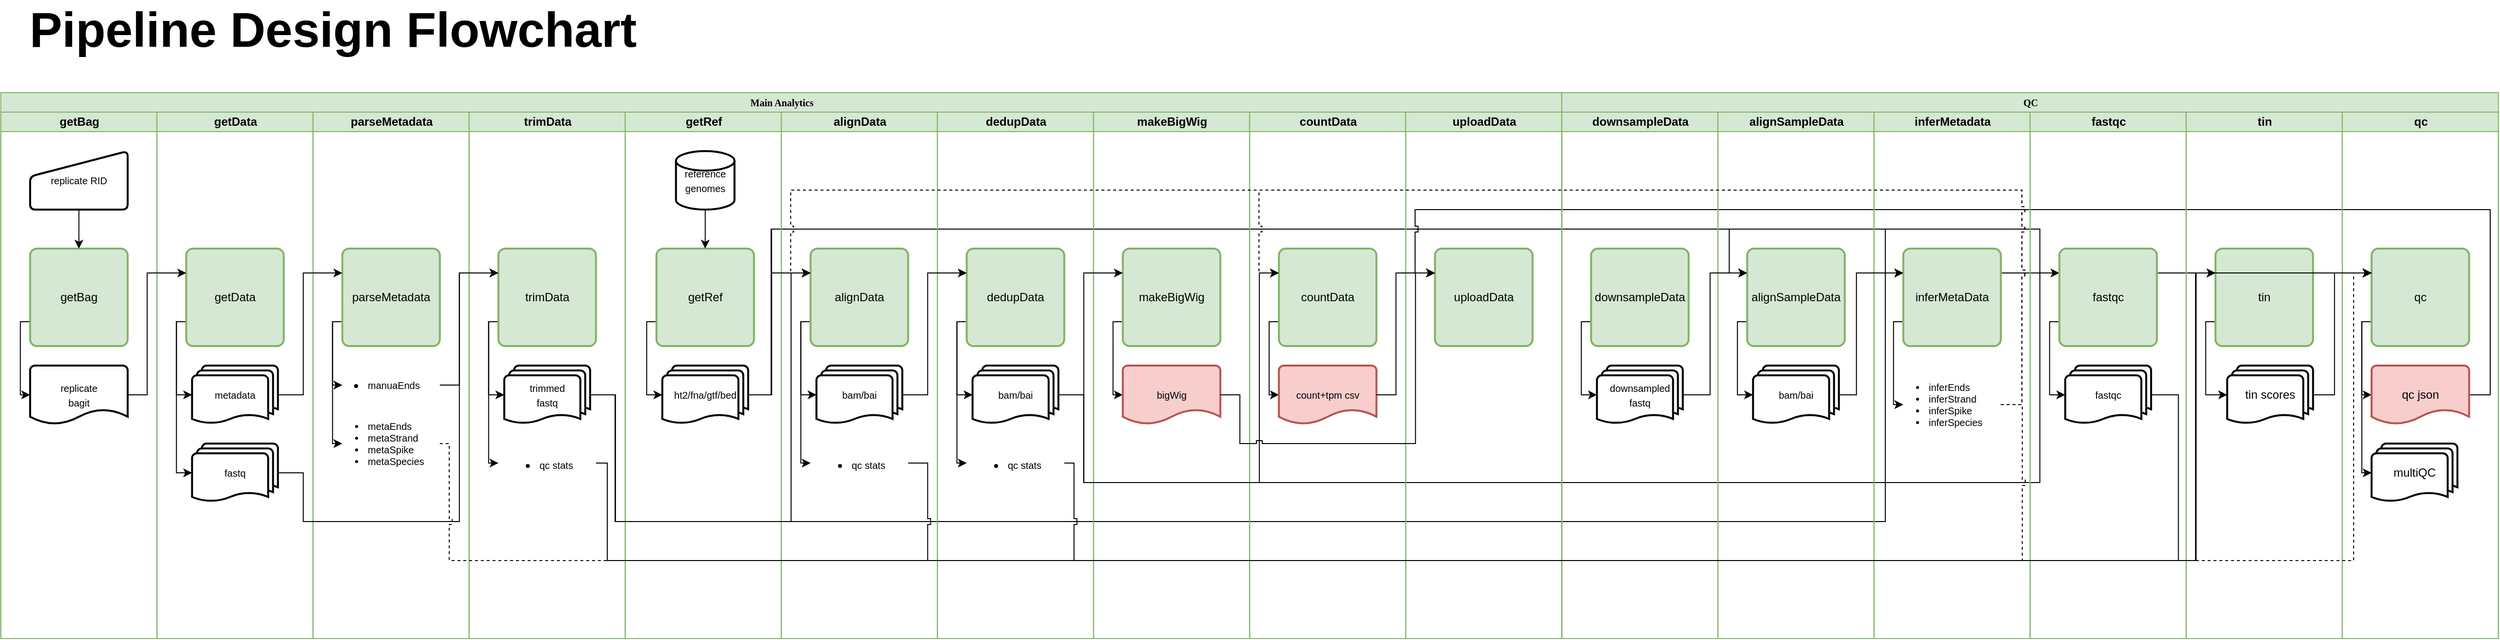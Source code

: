 <mxfile version="12.6.5" type="device"><diagram name="Page-1" id="74e2e168-ea6b-b213-b513-2b3c1d86103e"><mxGraphModel dx="4063" dy="2377" grid="1" gridSize="10" guides="1" tooltips="1" connect="1" arrows="1" fold="1" page="1" pageScale="1" pageWidth="3000" pageHeight="800" background="#ffffff" math="0" shadow="0"><root><mxCell id="0"/><mxCell id="1" parent="0"/><mxCell id="M_VGd9UpI17HdTu4DISc-21" style="edgeStyle=orthogonalEdgeStyle;rounded=0;orthogonalLoop=1;jettySize=auto;html=1;exitX=1;exitY=0.5;exitDx=0;exitDy=0;exitPerimeter=0;entryX=0;entryY=0.25;entryDx=0;entryDy=0;" edge="1" parent="1" source="BYZxQ3__2_zQou7j_w5i-167" target="M_VGd9UpI17HdTu4DISc-4"><mxGeometry relative="1" as="geometry"><Array as="points"><mxPoint x="1009.43" y="470"/><mxPoint x="1009.43" y="300"/><mxPoint x="1991.43" y="300"/><mxPoint x="1991.43" y="345"/></Array></mxGeometry></mxCell><mxCell id="M_VGd9UpI17HdTu4DISc-57" style="edgeStyle=orthogonalEdgeStyle;rounded=0;jumpStyle=sharp;orthogonalLoop=1;jettySize=auto;html=1;exitX=1;exitY=0.5;exitDx=0;exitDy=0;exitPerimeter=0;entryX=0;entryY=0.25;entryDx=0;entryDy=0;" edge="1" parent="1" source="BYZxQ3__2_zQou7j_w5i-152" target="gd18QzS1C2UEH2bsr6le-4"><mxGeometry relative="1" as="geometry"><Array as="points"><mxPoint x="2771.43" y="470"/><mxPoint x="2771.43" y="280"/><mxPoint x="1669.43" y="280"/><mxPoint x="1669.43" y="345"/></Array></mxGeometry></mxCell><mxCell id="M_VGd9UpI17HdTu4DISc-29" style="edgeStyle=orthogonalEdgeStyle;rounded=0;orthogonalLoop=1;jettySize=auto;html=1;exitX=1;exitY=0.5;exitDx=0;exitDy=0;exitPerimeter=0;entryX=0;entryY=0.25;entryDx=0;entryDy=0;" edge="1" parent="1" source="kDOZshGNQCfHbltvPMEl-44" target="BYZxQ3__2_zQou7j_w5i-8"><mxGeometry relative="1" as="geometry"><Array as="points"><mxPoint x="849.43" y="470"/><mxPoint x="849.43" y="600"/><mxPoint x="2151.43" y="600"/><mxPoint x="2151.43" y="345"/></Array></mxGeometry></mxCell><mxCell id="M_VGd9UpI17HdTu4DISc-44" style="edgeStyle=orthogonalEdgeStyle;rounded=0;jumpStyle=none;orthogonalLoop=1;jettySize=auto;html=1;exitX=1;exitY=0.5;exitDx=0;exitDy=0;exitPerimeter=0;entryX=0;entryY=0.25;entryDx=0;entryDy=0;" edge="1" parent="1" source="IT7UTqjxX_eejz7971EK-11" target="Q_j3PGKVVINgaJgotqPn-50"><mxGeometry relative="1" as="geometry"><Array as="points"><mxPoint x="1329.86" y="470"/><mxPoint x="1329.86" y="560"/><mxPoint x="2309.86" y="560"/><mxPoint x="2309.86" y="345"/></Array></mxGeometry></mxCell><mxCell id="M_VGd9UpI17HdTu4DISc-41" style="edgeStyle=orthogonalEdgeStyle;rounded=0;orthogonalLoop=1;jettySize=auto;html=1;exitX=1;exitY=0.5;exitDx=0;exitDy=0;exitPerimeter=0;entryX=0;entryY=0.25;entryDx=0;entryDy=0;" edge="1" parent="1" source="BYZxQ3__2_zQou7j_w5i-167" target="Q_j3PGKVVINgaJgotqPn-50"><mxGeometry relative="1" as="geometry"><Array as="points"><mxPoint x="1009.86" y="470"/><mxPoint x="1009.86" y="300"/><mxPoint x="2309.86" y="300"/><mxPoint x="2309.86" y="345"/></Array></mxGeometry></mxCell><mxCell id="M_VGd9UpI17HdTu4DISc-40" style="edgeStyle=orthogonalEdgeStyle;rounded=0;orthogonalLoop=1;jettySize=auto;html=1;exitX=1;exitY=0.5;exitDx=0;exitDy=0;exitPerimeter=0;entryX=0;entryY=0.25;entryDx=0;entryDy=0;" edge="1" parent="1" source="BYZxQ3__2_zQou7j_w5i-167" target="IT7UTqjxX_eejz7971EK-3"><mxGeometry relative="1" as="geometry"><Array as="points"><mxPoint x="1009.43" y="470"/><mxPoint x="1009.43" y="300"/><mxPoint x="2151.43" y="300"/><mxPoint x="2151.43" y="345"/></Array></mxGeometry></mxCell><mxCell id="77e6c97f196da883-1" value="&lt;font style=&quot;font-size: 10px&quot;&gt;Main Analytics&lt;/font&gt;&lt;span style=&quot;font-weight: 400 ; color: rgba(0 , 0 , 0 , 0) ; font-family: monospace ; font-size: 0px&quot;&gt;%3CmxGraphModel%3E%3Croot%3E%3CmxCell%20id%3D%220%22%2F%3E%3CmxCell%20id%3D%221%22%20parent%3D%220%22%2F%3E%3CmxCell%20id%3D%222%22%20value%3D%22dedup%20bam%22%20style%3D%22strokeWidth%3D2%3Bhtml%3D1%3Bshape%3Dmxgraph.flowchart.document2%3BwhiteSpace%3Dwrap%3Bsize%3D0.25%3BfillColor%3D%23f8cecc%3BstrokeColor%3D%23b85450%3B%22%20vertex%3D%221%22%20parent%3D%221%22%3E%3CmxGeometry%20x%3D%221220%22%20y%3D%221020%22%20width%3D%22100%22%20height%3D%2260%22%20as%3D%22geometry%22%2F%3E%3C%2FmxCell%3E%3C%2Froot%3E%3C%2FmxGraphModel%3E&lt;/span&gt;" style="swimlane;html=1;childLayout=stackLayout;startSize=20;rounded=0;shadow=0;labelBackgroundColor=none;strokeWidth=1;fontFamily=Verdana;fontSize=8;align=center;fillColor=#d5e8d4;strokeColor=#82b366;" parent="1" vertex="1"><mxGeometry x="219.86" y="160" width="1600" height="560" as="geometry"/></mxCell><mxCell id="77e6c97f196da883-2" value="getBag" style="swimlane;html=1;startSize=20;fillColor=#d5e8d4;strokeColor=#82b366;" parent="77e6c97f196da883-1" vertex="1"><mxGeometry y="20" width="160" height="540" as="geometry"/></mxCell><mxCell id="BYZxQ3__2_zQou7j_w5i-209" style="edgeStyle=orthogonalEdgeStyle;rounded=0;jumpStyle=arc;orthogonalLoop=1;jettySize=auto;html=1;exitX=0;exitY=0.75;exitDx=0;exitDy=0;entryX=0;entryY=0.5;entryDx=0;entryDy=0;entryPerimeter=0;strokeColor=#000000;" parent="77e6c97f196da883-2" source="kDOZshGNQCfHbltvPMEl-5" target="Q_j3PGKVVINgaJgotqPn-113" edge="1"><mxGeometry relative="1" as="geometry"><Array as="points"><mxPoint x="20" y="215"/><mxPoint x="20" y="290"/></Array></mxGeometry></mxCell><mxCell id="kDOZshGNQCfHbltvPMEl-5" value="getBag" style="rounded=1;whiteSpace=wrap;html=1;absoluteArcSize=1;arcSize=14;strokeWidth=2;fillColor=#d5e8d4;strokeColor=#82b366;" parent="77e6c97f196da883-2" vertex="1"><mxGeometry x="30" y="140" width="100" height="100" as="geometry"/></mxCell><mxCell id="kDOZshGNQCfHbltvPMEl-13" style="edgeStyle=orthogonalEdgeStyle;rounded=0;orthogonalLoop=1;jettySize=auto;html=1;exitX=0.5;exitY=1;exitDx=0;exitDy=0;entryX=0.5;entryY=0;entryDx=0;entryDy=0;jumpStyle=arc;" parent="77e6c97f196da883-2" source="kDOZshGNQCfHbltvPMEl-11" target="kDOZshGNQCfHbltvPMEl-5" edge="1"><mxGeometry relative="1" as="geometry"/></mxCell><mxCell id="kDOZshGNQCfHbltvPMEl-11" value="&lt;font style=&quot;font-size: 10px&quot;&gt;replicate RID&lt;/font&gt;" style="html=1;strokeWidth=2;shape=manualInput;whiteSpace=wrap;rounded=1;size=26;arcSize=11;" parent="77e6c97f196da883-2" vertex="1"><mxGeometry x="30" y="40" width="100" height="60" as="geometry"/></mxCell><mxCell id="Q_j3PGKVVINgaJgotqPn-113" value="&lt;font style=&quot;font-size: 10px&quot;&gt;replicate&lt;br&gt;bagit&lt;/font&gt;" style="strokeWidth=2;html=1;shape=mxgraph.flowchart.document2;whiteSpace=wrap;size=0.25;" parent="77e6c97f196da883-2" vertex="1"><mxGeometry x="30" y="260" width="100" height="60" as="geometry"/></mxCell><mxCell id="77e6c97f196da883-3" value="getData" style="swimlane;html=1;startSize=20;fillColor=#d5e8d4;strokeColor=#82b366;" parent="77e6c97f196da883-1" vertex="1"><mxGeometry x="160" y="20" width="160" height="540" as="geometry"><mxRectangle x="160" y="20" width="30" height="730" as="alternateBounds"/></mxGeometry></mxCell><mxCell id="BYZxQ3__2_zQou7j_w5i-156" style="edgeStyle=orthogonalEdgeStyle;rounded=0;orthogonalLoop=1;jettySize=auto;html=1;exitX=0;exitY=0.75;exitDx=0;exitDy=0;entryX=0;entryY=0.5;entryDx=0;entryDy=0;entryPerimeter=0;jumpStyle=arc;" parent="77e6c97f196da883-3" source="kDOZshGNQCfHbltvPMEl-6" target="kDOZshGNQCfHbltvPMEl-31" edge="1"><mxGeometry relative="1" as="geometry"><Array as="points"><mxPoint x="20" y="215"/><mxPoint x="20" y="290"/></Array></mxGeometry></mxCell><mxCell id="BYZxQ3__2_zQou7j_w5i-157" style="edgeStyle=orthogonalEdgeStyle;rounded=0;orthogonalLoop=1;jettySize=auto;html=1;exitX=0;exitY=0.75;exitDx=0;exitDy=0;entryX=0;entryY=0.5;entryDx=0;entryDy=0;entryPerimeter=0;jumpStyle=arc;" parent="77e6c97f196da883-3" source="kDOZshGNQCfHbltvPMEl-6" target="kDOZshGNQCfHbltvPMEl-32" edge="1"><mxGeometry relative="1" as="geometry"><Array as="points"><mxPoint x="20" y="215"/><mxPoint x="20" y="370"/></Array></mxGeometry></mxCell><mxCell id="kDOZshGNQCfHbltvPMEl-6" value="getData" style="rounded=1;whiteSpace=wrap;html=1;absoluteArcSize=1;arcSize=14;strokeWidth=2;fillColor=#d5e8d4;strokeColor=#82b366;" parent="77e6c97f196da883-3" vertex="1"><mxGeometry x="30" y="140" width="100" height="100" as="geometry"/></mxCell><mxCell id="kDOZshGNQCfHbltvPMEl-32" value="&lt;font style=&quot;font-size: 10px&quot;&gt;fastq&lt;/font&gt;" style="strokeWidth=2;html=1;shape=mxgraph.flowchart.multi-document;whiteSpace=wrap;" parent="77e6c97f196da883-3" vertex="1"><mxGeometry x="36" y="340" width="88" height="60" as="geometry"/></mxCell><mxCell id="kDOZshGNQCfHbltvPMEl-31" value="&lt;font style=&quot;font-size: 10px&quot;&gt;metadata&lt;/font&gt;" style="strokeWidth=2;html=1;shape=mxgraph.flowchart.multi-document;whiteSpace=wrap;" parent="77e6c97f196da883-3" vertex="1"><mxGeometry x="36" y="260" width="88" height="60" as="geometry"/></mxCell><mxCell id="77e6c97f196da883-4" value="parseMetadata" style="swimlane;html=1;startSize=20;fillColor=#d5e8d4;strokeColor=#82b366;" parent="77e6c97f196da883-1" vertex="1"><mxGeometry x="320" y="20" width="160" height="540" as="geometry"/></mxCell><mxCell id="BYZxQ3__2_zQou7j_w5i-159" style="edgeStyle=orthogonalEdgeStyle;rounded=0;orthogonalLoop=1;jettySize=auto;html=1;exitX=0;exitY=0.75;exitDx=0;exitDy=0;entryX=0;entryY=0.5;entryDx=0;entryDy=0;jumpStyle=arc;" parent="77e6c97f196da883-4" source="kDOZshGNQCfHbltvPMEl-7" target="Q_j3PGKVVINgaJgotqPn-27" edge="1"><mxGeometry relative="1" as="geometry"><Array as="points"><mxPoint x="20" y="215"/><mxPoint x="20" y="340"/></Array></mxGeometry></mxCell><mxCell id="M_VGd9UpI17HdTu4DISc-36" style="edgeStyle=orthogonalEdgeStyle;rounded=0;orthogonalLoop=1;jettySize=auto;html=1;exitX=0;exitY=0.75;exitDx=0;exitDy=0;entryX=0;entryY=0.5;entryDx=0;entryDy=0;" edge="1" parent="77e6c97f196da883-4" source="kDOZshGNQCfHbltvPMEl-7" target="M_VGd9UpI17HdTu4DISc-34"><mxGeometry relative="1" as="geometry"><Array as="points"><mxPoint x="20" y="215"/><mxPoint x="20" y="280"/></Array></mxGeometry></mxCell><mxCell id="kDOZshGNQCfHbltvPMEl-7" value="parseMetadata" style="rounded=1;whiteSpace=wrap;html=1;absoluteArcSize=1;arcSize=14;strokeWidth=2;fillColor=#d5e8d4;strokeColor=#82b366;" parent="77e6c97f196da883-4" vertex="1"><mxGeometry x="30" y="140" width="100" height="100" as="geometry"/></mxCell><mxCell id="Q_j3PGKVVINgaJgotqPn-27" value="&lt;ul style=&quot;font-size: 10px&quot;&gt;&lt;li&gt;metaEnds&lt;/li&gt;&lt;li&gt;metaStrand&lt;/li&gt;&lt;li&gt;metaSpike&lt;/li&gt;&lt;li&gt;metaSpecies&lt;br&gt;&lt;/li&gt;&lt;/ul&gt;" style="text;strokeColor=none;fillColor=none;html=1;whiteSpace=wrap;verticalAlign=middle;overflow=hidden;labelPosition=center;verticalLabelPosition=middle;align=left;spacing=-14;fontSize=12;" parent="77e6c97f196da883-4" vertex="1"><mxGeometry x="30" y="300" width="100" height="80" as="geometry"/></mxCell><mxCell id="M_VGd9UpI17HdTu4DISc-34" value="&lt;ul&gt;&lt;li&gt;&lt;font style=&quot;font-size: 10px&quot;&gt;manuaEnds&lt;/font&gt;&lt;/li&gt;&lt;/ul&gt;" style="text;strokeColor=none;fillColor=none;html=1;whiteSpace=wrap;verticalAlign=middle;overflow=hidden;spacing=-14;" vertex="1" parent="77e6c97f196da883-4"><mxGeometry x="30" y="260" width="100" height="40" as="geometry"/></mxCell><mxCell id="77e6c97f196da883-5" value="trimData" style="swimlane;html=1;startSize=20;fillColor=#d5e8d4;strokeColor=#82b366;" parent="77e6c97f196da883-1" vertex="1"><mxGeometry x="480" y="20" width="160" height="540" as="geometry"/></mxCell><mxCell id="BYZxQ3__2_zQou7j_w5i-162" style="edgeStyle=orthogonalEdgeStyle;rounded=0;orthogonalLoop=1;jettySize=auto;html=1;exitX=0;exitY=0.75;exitDx=0;exitDy=0;entryX=0;entryY=0.5;entryDx=0;entryDy=0;entryPerimeter=0;jumpStyle=arc;" parent="77e6c97f196da883-5" source="kDOZshGNQCfHbltvPMEl-8" target="kDOZshGNQCfHbltvPMEl-44" edge="1"><mxGeometry relative="1" as="geometry"><Array as="points"><mxPoint x="20" y="215"/><mxPoint x="20" y="290"/></Array></mxGeometry></mxCell><mxCell id="QbyUc5sVn9gbkhLPWyEi-74" style="edgeStyle=orthogonalEdgeStyle;rounded=0;orthogonalLoop=1;jettySize=auto;html=1;exitX=0;exitY=0.75;exitDx=0;exitDy=0;entryX=0;entryY=0.5;entryDx=0;entryDy=0;fontSize=12;" parent="77e6c97f196da883-5" source="kDOZshGNQCfHbltvPMEl-8" target="QbyUc5sVn9gbkhLPWyEi-73" edge="1"><mxGeometry relative="1" as="geometry"><Array as="points"><mxPoint x="20" y="215"/><mxPoint x="20" y="360"/></Array></mxGeometry></mxCell><mxCell id="kDOZshGNQCfHbltvPMEl-8" value="trimData" style="rounded=1;whiteSpace=wrap;html=1;absoluteArcSize=1;arcSize=14;strokeWidth=2;fillColor=#d5e8d4;strokeColor=#82b366;" parent="77e6c97f196da883-5" vertex="1"><mxGeometry x="30" y="140" width="100" height="100" as="geometry"/></mxCell><mxCell id="kDOZshGNQCfHbltvPMEl-44" value="&lt;font style=&quot;font-size: 10px&quot;&gt;trimmed&lt;br&gt;fastq&lt;/font&gt;" style="strokeWidth=2;html=1;shape=mxgraph.flowchart.multi-document;whiteSpace=wrap;" parent="77e6c97f196da883-5" vertex="1"><mxGeometry x="36" y="260" width="88" height="60" as="geometry"/></mxCell><mxCell id="QbyUc5sVn9gbkhLPWyEi-73" value="&lt;ul&gt;&lt;li&gt;&lt;font style=&quot;font-size: 10px&quot;&gt;qc stats&lt;/font&gt;&lt;/li&gt;&lt;/ul&gt;" style="text;strokeColor=none;fillColor=none;html=1;whiteSpace=wrap;verticalAlign=middle;overflow=hidden;" parent="77e6c97f196da883-5" vertex="1"><mxGeometry x="30" y="340" width="100" height="40" as="geometry"/></mxCell><mxCell id="77e6c97f196da883-6" value="getRef" style="swimlane;html=1;startSize=20;fillColor=#d5e8d4;strokeColor=#82b366;" parent="77e6c97f196da883-1" vertex="1"><mxGeometry x="640" y="20" width="160" height="540" as="geometry"/></mxCell><mxCell id="BYZxQ3__2_zQou7j_w5i-169" style="edgeStyle=orthogonalEdgeStyle;rounded=0;orthogonalLoop=1;jettySize=auto;html=1;exitX=0;exitY=0.75;exitDx=0;exitDy=0;entryX=0;entryY=0.5;entryDx=0;entryDy=0;entryPerimeter=0;jumpStyle=arc;" parent="77e6c97f196da883-6" source="BYZxQ3__2_zQou7j_w5i-11" target="BYZxQ3__2_zQou7j_w5i-167" edge="1"><mxGeometry relative="1" as="geometry"><Array as="points"><mxPoint x="22" y="215"/><mxPoint x="22" y="290"/></Array></mxGeometry></mxCell><mxCell id="BYZxQ3__2_zQou7j_w5i-11" value="getRef" style="rounded=1;whiteSpace=wrap;html=1;absoluteArcSize=1;arcSize=14;strokeWidth=2;fillColor=#d5e8d4;strokeColor=#82b366;" parent="77e6c97f196da883-6" vertex="1"><mxGeometry x="32" y="140" width="100" height="100" as="geometry"/></mxCell><mxCell id="BYZxQ3__2_zQou7j_w5i-163" style="edgeStyle=orthogonalEdgeStyle;rounded=0;orthogonalLoop=1;jettySize=auto;html=1;exitX=0.5;exitY=1;exitDx=0;exitDy=0;exitPerimeter=0;entryX=0.5;entryY=0;entryDx=0;entryDy=0;jumpStyle=arc;" parent="77e6c97f196da883-6" source="kDOZshGNQCfHbltvPMEl-40" target="BYZxQ3__2_zQou7j_w5i-11" edge="1"><mxGeometry relative="1" as="geometry"/></mxCell><mxCell id="kDOZshGNQCfHbltvPMEl-40" value="&lt;font style=&quot;font-size: 10px&quot;&gt;reference genomes&lt;/font&gt;" style="strokeWidth=2;html=1;shape=mxgraph.flowchart.database;whiteSpace=wrap;" parent="77e6c97f196da883-6" vertex="1"><mxGeometry x="52" y="40" width="60" height="60" as="geometry"/></mxCell><mxCell id="BYZxQ3__2_zQou7j_w5i-167" value="&lt;font style=&quot;font-size: 10px&quot;&gt;ht2/fna/gtf/bed&lt;/font&gt;" style="strokeWidth=2;html=1;shape=mxgraph.flowchart.multi-document;whiteSpace=wrap;" parent="77e6c97f196da883-6" vertex="1"><mxGeometry x="38" y="260" width="88" height="60" as="geometry"/></mxCell><mxCell id="77e6c97f196da883-7" value="alignData" style="swimlane;html=1;startSize=20;fillColor=#d5e8d4;strokeColor=#82b366;" parent="77e6c97f196da883-1" vertex="1"><mxGeometry x="800" y="20" width="160" height="540" as="geometry"/></mxCell><mxCell id="BYZxQ3__2_zQou7j_w5i-172" style="edgeStyle=orthogonalEdgeStyle;rounded=0;orthogonalLoop=1;jettySize=auto;html=1;exitX=0;exitY=0.75;exitDx=0;exitDy=0;entryX=0;entryY=0.5;entryDx=0;entryDy=0;entryPerimeter=0;jumpStyle=arc;" parent="77e6c97f196da883-7" source="kDOZshGNQCfHbltvPMEl-9" target="IT7UTqjxX_eejz7971EK-6" edge="1"><mxGeometry relative="1" as="geometry"><Array as="points"><mxPoint x="20" y="215"/><mxPoint x="20" y="290"/></Array><mxPoint x="30" y="290" as="targetPoint"/></mxGeometry></mxCell><mxCell id="BYZxQ3__2_zQou7j_w5i-187" style="edgeStyle=orthogonalEdgeStyle;rounded=0;jumpStyle=arc;orthogonalLoop=1;jettySize=auto;html=1;exitX=0;exitY=0.75;exitDx=0;exitDy=0;entryX=0;entryY=0.5;entryDx=0;entryDy=0;" parent="77e6c97f196da883-7" source="kDOZshGNQCfHbltvPMEl-9" target="Q_j3PGKVVINgaJgotqPn-97" edge="1"><mxGeometry relative="1" as="geometry"><Array as="points"><mxPoint x="20" y="215"/><mxPoint x="20" y="360"/></Array></mxGeometry></mxCell><mxCell id="kDOZshGNQCfHbltvPMEl-9" value="alignData" style="rounded=1;whiteSpace=wrap;html=1;absoluteArcSize=1;arcSize=14;strokeWidth=2;fillColor=#d5e8d4;strokeColor=#82b366;" parent="77e6c97f196da883-7" vertex="1"><mxGeometry x="30" y="140" width="100" height="100" as="geometry"/></mxCell><mxCell id="Q_j3PGKVVINgaJgotqPn-97" value="&lt;ul&gt;&lt;li&gt;&lt;font style=&quot;font-size: 10px&quot;&gt;qc stats&lt;/font&gt;&lt;/li&gt;&lt;/ul&gt;" style="text;strokeColor=none;fillColor=none;html=1;whiteSpace=wrap;verticalAlign=middle;overflow=hidden;" parent="77e6c97f196da883-7" vertex="1"><mxGeometry x="30" y="340" width="100" height="40" as="geometry"/></mxCell><mxCell id="IT7UTqjxX_eejz7971EK-6" value="&lt;font style=&quot;font-size: 10px&quot;&gt;bam/bai&lt;/font&gt;" style="strokeWidth=2;html=1;shape=mxgraph.flowchart.multi-document;whiteSpace=wrap;" vertex="1" parent="77e6c97f196da883-7"><mxGeometry x="36" y="260" width="88" height="60" as="geometry"/></mxCell><mxCell id="Biitx8PQrmJ8jziOud46-1" value="dedupData" style="swimlane;html=1;startSize=20;fillColor=#d5e8d4;strokeColor=#82b366;" parent="77e6c97f196da883-1" vertex="1"><mxGeometry x="960" y="20" width="160" height="540" as="geometry"><mxRectangle x="960" y="20" width="30" height="750" as="alternateBounds"/></mxGeometry></mxCell><mxCell id="BYZxQ3__2_zQou7j_w5i-175" style="edgeStyle=orthogonalEdgeStyle;rounded=0;jumpStyle=arc;orthogonalLoop=1;jettySize=auto;html=1;exitX=0;exitY=0.75;exitDx=0;exitDy=0;entryX=0;entryY=0.5;entryDx=0;entryDy=0;entryPerimeter=0;" parent="Biitx8PQrmJ8jziOud46-1" source="Biitx8PQrmJ8jziOud46-3" target="IT7UTqjxX_eejz7971EK-11" edge="1"><mxGeometry relative="1" as="geometry"><Array as="points"><mxPoint x="20" y="215"/><mxPoint x="20" y="290"/></Array><mxPoint x="30" y="290" as="targetPoint"/></mxGeometry></mxCell><mxCell id="BYZxQ3__2_zQou7j_w5i-188" style="edgeStyle=orthogonalEdgeStyle;rounded=0;jumpStyle=arc;orthogonalLoop=1;jettySize=auto;html=1;exitX=0;exitY=0.75;exitDx=0;exitDy=0;entryX=0;entryY=0.5;entryDx=0;entryDy=0;" parent="Biitx8PQrmJ8jziOud46-1" source="Biitx8PQrmJ8jziOud46-3" target="Q_j3PGKVVINgaJgotqPn-102" edge="1"><mxGeometry relative="1" as="geometry"><Array as="points"><mxPoint x="20" y="215"/><mxPoint x="20" y="360"/></Array></mxGeometry></mxCell><mxCell id="Biitx8PQrmJ8jziOud46-3" value="dedupData" style="rounded=1;whiteSpace=wrap;html=1;absoluteArcSize=1;arcSize=14;strokeWidth=2;fillColor=#d5e8d4;strokeColor=#82b366;" parent="Biitx8PQrmJ8jziOud46-1" vertex="1"><mxGeometry x="30" y="140" width="100" height="100" as="geometry"/></mxCell><mxCell id="Q_j3PGKVVINgaJgotqPn-102" value="&lt;ul&gt;&lt;li&gt;&lt;font style=&quot;font-size: 10px&quot;&gt;qc stats&lt;/font&gt;&lt;/li&gt;&lt;/ul&gt;" style="text;strokeColor=none;fillColor=none;html=1;whiteSpace=wrap;verticalAlign=middle;overflow=hidden;" parent="Biitx8PQrmJ8jziOud46-1" vertex="1"><mxGeometry x="30" y="340" width="100" height="40" as="geometry"/></mxCell><mxCell id="IT7UTqjxX_eejz7971EK-11" value="&lt;font style=&quot;font-size: 10px&quot;&gt;bam/bai&lt;/font&gt;" style="strokeWidth=2;html=1;shape=mxgraph.flowchart.multi-document;whiteSpace=wrap;" vertex="1" parent="Biitx8PQrmJ8jziOud46-1"><mxGeometry x="36" y="260" width="88" height="60" as="geometry"/></mxCell><mxCell id="Q_j3PGKVVINgaJgotqPn-12" value="makeBigWig" style="swimlane;html=1;startSize=20;fillColor=#d5e8d4;strokeColor=#82b366;" parent="77e6c97f196da883-1" vertex="1"><mxGeometry x="1120" y="20" width="160" height="540" as="geometry"><mxRectangle x="810" y="1380" width="100" height="20" as="alternateBounds"/></mxGeometry></mxCell><mxCell id="aNPaUnPepyXTbUM4U9pm-4" style="edgeStyle=orthogonalEdgeStyle;rounded=0;orthogonalLoop=1;jettySize=auto;html=1;exitX=0;exitY=0.75;exitDx=0;exitDy=0;entryX=0;entryY=0.5;entryDx=0;entryDy=0;entryPerimeter=0;" parent="Q_j3PGKVVINgaJgotqPn-12" source="Q_j3PGKVVINgaJgotqPn-6" target="Q_j3PGKVVINgaJgotqPn-8" edge="1"><mxGeometry relative="1" as="geometry"><Array as="points"><mxPoint x="20" y="215"/><mxPoint x="20" y="290"/></Array></mxGeometry></mxCell><mxCell id="Q_j3PGKVVINgaJgotqPn-6" value="makeBigWig" style="rounded=1;whiteSpace=wrap;html=1;absoluteArcSize=1;arcSize=14;strokeWidth=2;fillColor=#d5e8d4;strokeColor=#82b366;" parent="Q_j3PGKVVINgaJgotqPn-12" vertex="1"><mxGeometry x="30" y="140" width="100" height="100" as="geometry"/></mxCell><mxCell id="Q_j3PGKVVINgaJgotqPn-8" value="&lt;font style=&quot;font-size: 10px&quot;&gt;bigWig&lt;/font&gt;" style="strokeWidth=2;html=1;shape=mxgraph.flowchart.document2;whiteSpace=wrap;size=0.25;fillColor=#f8cecc;strokeColor=#b85450;" parent="Q_j3PGKVVINgaJgotqPn-12" vertex="1"><mxGeometry x="30" y="260" width="100" height="60" as="geometry"/></mxCell><mxCell id="Q_j3PGKVVINgaJgotqPn-31" value="countData" style="swimlane;html=1;startSize=20;fillColor=#d5e8d4;strokeColor=#82b366;" parent="77e6c97f196da883-1" vertex="1"><mxGeometry x="1280" y="20" width="160" height="540" as="geometry"/></mxCell><mxCell id="M_VGd9UpI17HdTu4DISc-25" style="edgeStyle=orthogonalEdgeStyle;rounded=0;orthogonalLoop=1;jettySize=auto;html=1;exitX=0;exitY=0.75;exitDx=0;exitDy=0;entryX=0;entryY=0.5;entryDx=0;entryDy=0;entryPerimeter=0;" edge="1" parent="Q_j3PGKVVINgaJgotqPn-31" source="Q_j3PGKVVINgaJgotqPn-14" target="Q_j3PGKVVINgaJgotqPn-15"><mxGeometry relative="1" as="geometry"><Array as="points"><mxPoint x="20" y="215"/><mxPoint x="20" y="290"/></Array></mxGeometry></mxCell><mxCell id="Q_j3PGKVVINgaJgotqPn-14" value="countData" style="rounded=1;whiteSpace=wrap;html=1;absoluteArcSize=1;arcSize=14;strokeWidth=2;fillColor=#d5e8d4;strokeColor=#82b366;" parent="Q_j3PGKVVINgaJgotqPn-31" vertex="1"><mxGeometry x="30" y="140" width="100" height="100" as="geometry"/></mxCell><mxCell id="Q_j3PGKVVINgaJgotqPn-15" value="&lt;font style=&quot;font-size: 10px&quot;&gt;count+tpm csv&lt;/font&gt;" style="strokeWidth=2;html=1;shape=mxgraph.flowchart.document2;whiteSpace=wrap;size=0.25;fillColor=#f8cecc;strokeColor=#b85450;" parent="Q_j3PGKVVINgaJgotqPn-31" vertex="1"><mxGeometry x="30" y="260" width="100" height="60" as="geometry"/></mxCell><mxCell id="gd18QzS1C2UEH2bsr6le-1" value="uploadData" style="swimlane;html=1;startSize=20;fillColor=#d5e8d4;strokeColor=#82b366;" parent="77e6c97f196da883-1" vertex="1"><mxGeometry x="1440" y="20" width="160" height="540" as="geometry"/></mxCell><mxCell id="gd18QzS1C2UEH2bsr6le-4" value="uploadData" style="rounded=1;whiteSpace=wrap;html=1;absoluteArcSize=1;arcSize=14;strokeWidth=2;fillColor=#d5e8d4;strokeColor=#82b366;" parent="gd18QzS1C2UEH2bsr6le-1" vertex="1"><mxGeometry x="30" y="140" width="100" height="100" as="geometry"/></mxCell><mxCell id="M_VGd9UpI17HdTu4DISc-9" style="edgeStyle=orthogonalEdgeStyle;rounded=0;orthogonalLoop=1;jettySize=auto;html=1;exitX=1;exitY=0.5;exitDx=0;exitDy=0;exitPerimeter=0;entryX=0;entryY=0.25;entryDx=0;entryDy=0;" edge="1" parent="77e6c97f196da883-1" source="Q_j3PGKVVINgaJgotqPn-113" target="kDOZshGNQCfHbltvPMEl-6"><mxGeometry relative="1" as="geometry"><Array as="points"><mxPoint x="150" y="310"/><mxPoint x="150" y="185"/></Array></mxGeometry></mxCell><mxCell id="M_VGd9UpI17HdTu4DISc-12" style="edgeStyle=orthogonalEdgeStyle;rounded=0;orthogonalLoop=1;jettySize=auto;html=1;exitX=1;exitY=0.5;exitDx=0;exitDy=0;exitPerimeter=0;entryX=0;entryY=0.25;entryDx=0;entryDy=0;" edge="1" parent="77e6c97f196da883-1" source="kDOZshGNQCfHbltvPMEl-31" target="kDOZshGNQCfHbltvPMEl-7"><mxGeometry relative="1" as="geometry"><Array as="points"><mxPoint x="310" y="310"/><mxPoint x="310" y="185"/></Array></mxGeometry></mxCell><mxCell id="M_VGd9UpI17HdTu4DISc-13" style="edgeStyle=orthogonalEdgeStyle;rounded=0;orthogonalLoop=1;jettySize=auto;html=1;exitX=1;exitY=0.5;exitDx=0;exitDy=0;exitPerimeter=0;entryX=0;entryY=0.25;entryDx=0;entryDy=0;" edge="1" parent="77e6c97f196da883-1" source="kDOZshGNQCfHbltvPMEl-32" target="kDOZshGNQCfHbltvPMEl-8"><mxGeometry relative="1" as="geometry"><Array as="points"><mxPoint x="310" y="390"/><mxPoint x="310" y="440"/><mxPoint x="470" y="440"/><mxPoint x="470" y="185"/></Array></mxGeometry></mxCell><mxCell id="M_VGd9UpI17HdTu4DISc-18" style="edgeStyle=orthogonalEdgeStyle;rounded=0;orthogonalLoop=1;jettySize=auto;html=1;exitX=1;exitY=0.5;exitDx=0;exitDy=0;exitPerimeter=0;entryX=0;entryY=0.25;entryDx=0;entryDy=0;" edge="1" parent="77e6c97f196da883-1" source="kDOZshGNQCfHbltvPMEl-44" target="kDOZshGNQCfHbltvPMEl-9"><mxGeometry relative="1" as="geometry"><Array as="points"><mxPoint x="630" y="310"/><mxPoint x="630" y="440"/><mxPoint x="810" y="440"/><mxPoint x="810" y="185"/></Array></mxGeometry></mxCell><mxCell id="M_VGd9UpI17HdTu4DISc-20" style="edgeStyle=orthogonalEdgeStyle;rounded=0;orthogonalLoop=1;jettySize=auto;html=1;exitX=1;exitY=0.5;exitDx=0;exitDy=0;exitPerimeter=0;entryX=0;entryY=0.25;entryDx=0;entryDy=0;" edge="1" parent="77e6c97f196da883-1" source="BYZxQ3__2_zQou7j_w5i-167" target="kDOZshGNQCfHbltvPMEl-9"><mxGeometry relative="1" as="geometry"><Array as="points"><mxPoint x="790" y="310"/><mxPoint x="790" y="185"/></Array></mxGeometry></mxCell><mxCell id="M_VGd9UpI17HdTu4DISc-22" style="edgeStyle=orthogonalEdgeStyle;rounded=0;orthogonalLoop=1;jettySize=auto;html=1;exitX=1;exitY=0.5;exitDx=0;exitDy=0;exitPerimeter=0;entryX=0;entryY=0.25;entryDx=0;entryDy=0;" edge="1" parent="77e6c97f196da883-1" source="IT7UTqjxX_eejz7971EK-6" target="Biitx8PQrmJ8jziOud46-3"><mxGeometry relative="1" as="geometry"><Array as="points"><mxPoint x="950" y="310"/><mxPoint x="950" y="185"/></Array></mxGeometry></mxCell><mxCell id="M_VGd9UpI17HdTu4DISc-23" style="edgeStyle=orthogonalEdgeStyle;rounded=0;orthogonalLoop=1;jettySize=auto;html=1;exitX=1;exitY=0.5;exitDx=0;exitDy=0;exitPerimeter=0;entryX=0;entryY=0.25;entryDx=0;entryDy=0;" edge="1" parent="77e6c97f196da883-1" source="IT7UTqjxX_eejz7971EK-11" target="Q_j3PGKVVINgaJgotqPn-6"><mxGeometry relative="1" as="geometry"><Array as="points"><mxPoint x="1110" y="310"/><mxPoint x="1110" y="185"/></Array></mxGeometry></mxCell><mxCell id="M_VGd9UpI17HdTu4DISc-24" style="edgeStyle=orthogonalEdgeStyle;rounded=0;orthogonalLoop=1;jettySize=auto;html=1;exitX=1;exitY=0.5;exitDx=0;exitDy=0;exitPerimeter=0;entryX=0;entryY=0.25;entryDx=0;entryDy=0;" edge="1" parent="77e6c97f196da883-1" source="IT7UTqjxX_eejz7971EK-11" target="Q_j3PGKVVINgaJgotqPn-14"><mxGeometry relative="1" as="geometry"><Array as="points"><mxPoint x="1110" y="310"/><mxPoint x="1110" y="400"/><mxPoint x="1290" y="400"/><mxPoint x="1290" y="185"/></Array></mxGeometry></mxCell><mxCell id="M_VGd9UpI17HdTu4DISc-37" style="edgeStyle=orthogonalEdgeStyle;rounded=0;orthogonalLoop=1;jettySize=auto;html=1;exitX=1;exitY=0.5;exitDx=0;exitDy=0;entryX=0;entryY=0.25;entryDx=0;entryDy=0;" edge="1" parent="77e6c97f196da883-1" source="M_VGd9UpI17HdTu4DISc-34" target="kDOZshGNQCfHbltvPMEl-8"><mxGeometry relative="1" as="geometry"><Array as="points"><mxPoint x="470" y="300"/><mxPoint x="470" y="185"/></Array></mxGeometry></mxCell><mxCell id="M_VGd9UpI17HdTu4DISc-47" style="edgeStyle=orthogonalEdgeStyle;rounded=0;jumpStyle=none;orthogonalLoop=1;jettySize=auto;html=1;exitX=1;exitY=0.5;exitDx=0;exitDy=0;exitPerimeter=0;entryX=0;entryY=0.25;entryDx=0;entryDy=0;" edge="1" parent="77e6c97f196da883-1" source="Q_j3PGKVVINgaJgotqPn-15" target="gd18QzS1C2UEH2bsr6le-4"><mxGeometry relative="1" as="geometry"><Array as="points"><mxPoint x="1430" y="310"/><mxPoint x="1430" y="185"/></Array></mxGeometry></mxCell><mxCell id="M_VGd9UpI17HdTu4DISc-48" style="edgeStyle=orthogonalEdgeStyle;rounded=0;jumpStyle=sharp;orthogonalLoop=1;jettySize=auto;html=1;exitX=1;exitY=0.5;exitDx=0;exitDy=0;exitPerimeter=0;entryX=0;entryY=0.25;entryDx=0;entryDy=0;" edge="1" parent="77e6c97f196da883-1" source="Q_j3PGKVVINgaJgotqPn-8" target="gd18QzS1C2UEH2bsr6le-4"><mxGeometry relative="1" as="geometry"><Array as="points"><mxPoint x="1270" y="310"/><mxPoint x="1270" y="360"/><mxPoint x="1450" y="360"/><mxPoint x="1450" y="185"/></Array></mxGeometry></mxCell><mxCell id="iacyHOwS1O1OscKZx1iP-1" value="&lt;b style=&quot;font-size: 50px&quot;&gt;&lt;font style=&quot;font-size: 50px&quot;&gt;Pipeline Design Flowchart&lt;br&gt;&lt;/font&gt;&lt;/b&gt;" style="text;html=1;align=center;verticalAlign=middle;resizable=0;points=[];autosize=1;" parent="1" vertex="1"><mxGeometry x="240" y="80" width="640" height="30" as="geometry"/></mxCell><mxCell id="BYZxQ3__2_zQou7j_w5i-84" value="&lt;span style=&quot;font-size: 10px&quot;&gt;QC&lt;/span&gt;" style="swimlane;html=1;childLayout=stackLayout;startSize=20;rounded=0;shadow=0;labelBackgroundColor=none;strokeWidth=1;fontFamily=Verdana;fontSize=8;align=center;fillColor=#d5e8d4;strokeColor=#82b366;" parent="1" vertex="1"><mxGeometry x="1819.86" y="160" width="960" height="560" as="geometry"/></mxCell><mxCell id="M_VGd9UpI17HdTu4DISc-61" value="downsampleData" style="swimlane;html=1;startSize=20;fillColor=#d5e8d4;strokeColor=#82b366;" vertex="1" parent="BYZxQ3__2_zQou7j_w5i-84"><mxGeometry y="20" width="160" height="540" as="geometry"/></mxCell><mxCell id="M_VGd9UpI17HdTu4DISc-62" style="edgeStyle=orthogonalEdgeStyle;rounded=0;orthogonalLoop=1;jettySize=auto;html=1;exitX=0;exitY=0.75;exitDx=0;exitDy=0;entryX=0;entryY=0.5;entryDx=0;entryDy=0;entryPerimeter=0;jumpStyle=arc;" edge="1" parent="M_VGd9UpI17HdTu4DISc-61" source="M_VGd9UpI17HdTu4DISc-63" target="M_VGd9UpI17HdTu4DISc-64"><mxGeometry relative="1" as="geometry"><Array as="points"><mxPoint x="20" y="215"/><mxPoint x="20" y="290"/></Array><mxPoint x="30" y="290" as="targetPoint"/></mxGeometry></mxCell><mxCell id="M_VGd9UpI17HdTu4DISc-63" value="downsampleData" style="rounded=1;whiteSpace=wrap;html=1;absoluteArcSize=1;arcSize=14;strokeWidth=2;fillColor=#d5e8d4;strokeColor=#82b366;" vertex="1" parent="M_VGd9UpI17HdTu4DISc-61"><mxGeometry x="30" y="140" width="100" height="100" as="geometry"/></mxCell><mxCell id="M_VGd9UpI17HdTu4DISc-64" value="&lt;span style=&quot;font-size: 10px&quot;&gt;downsampled fastq&lt;/span&gt;" style="strokeWidth=2;html=1;shape=mxgraph.flowchart.multi-document;whiteSpace=wrap;" vertex="1" parent="M_VGd9UpI17HdTu4DISc-61"><mxGeometry x="36" y="260" width="88" height="60" as="geometry"/></mxCell><mxCell id="M_VGd9UpI17HdTu4DISc-1" value="alignSampleData" style="swimlane;html=1;startSize=20;fillColor=#d5e8d4;strokeColor=#82b366;" vertex="1" parent="BYZxQ3__2_zQou7j_w5i-84"><mxGeometry x="160" y="20" width="160" height="540" as="geometry"/></mxCell><mxCell id="M_VGd9UpI17HdTu4DISc-2" style="edgeStyle=orthogonalEdgeStyle;rounded=0;orthogonalLoop=1;jettySize=auto;html=1;exitX=0;exitY=0.75;exitDx=0;exitDy=0;entryX=0;entryY=0.5;entryDx=0;entryDy=0;entryPerimeter=0;jumpStyle=arc;" edge="1" parent="M_VGd9UpI17HdTu4DISc-1" source="M_VGd9UpI17HdTu4DISc-4" target="M_VGd9UpI17HdTu4DISc-6"><mxGeometry relative="1" as="geometry"><Array as="points"><mxPoint x="20" y="215"/><mxPoint x="20" y="290"/></Array><mxPoint x="30" y="290" as="targetPoint"/></mxGeometry></mxCell><mxCell id="M_VGd9UpI17HdTu4DISc-4" value="alignSampleData" style="rounded=1;whiteSpace=wrap;html=1;absoluteArcSize=1;arcSize=14;strokeWidth=2;fillColor=#d5e8d4;strokeColor=#82b366;" vertex="1" parent="M_VGd9UpI17HdTu4DISc-1"><mxGeometry x="30" y="140" width="100" height="100" as="geometry"/></mxCell><mxCell id="M_VGd9UpI17HdTu4DISc-6" value="&lt;font style=&quot;font-size: 10px&quot;&gt;bam/bai&lt;/font&gt;" style="strokeWidth=2;html=1;shape=mxgraph.flowchart.multi-document;whiteSpace=wrap;" vertex="1" parent="M_VGd9UpI17HdTu4DISc-1"><mxGeometry x="36" y="260" width="88" height="60" as="geometry"/></mxCell><mxCell id="IT7UTqjxX_eejz7971EK-1" value="inferMetadata" style="swimlane;html=1;startSize=20;fillColor=#d5e8d4;strokeColor=#82b366;" vertex="1" parent="BYZxQ3__2_zQou7j_w5i-84"><mxGeometry x="320" y="20" width="160" height="540" as="geometry"><mxRectangle x="910" y="1380" width="70" height="20" as="alternateBounds"/></mxGeometry></mxCell><mxCell id="M_VGd9UpI17HdTu4DISc-28" style="edgeStyle=orthogonalEdgeStyle;rounded=0;orthogonalLoop=1;jettySize=auto;html=1;exitX=0;exitY=0.75;exitDx=0;exitDy=0;entryX=0;entryY=0.5;entryDx=0;entryDy=0;" edge="1" parent="IT7UTqjxX_eejz7971EK-1" source="IT7UTqjxX_eejz7971EK-3" target="M_VGd9UpI17HdTu4DISc-27"><mxGeometry relative="1" as="geometry"><Array as="points"><mxPoint x="20" y="215"/><mxPoint x="20" y="300"/></Array></mxGeometry></mxCell><mxCell id="IT7UTqjxX_eejz7971EK-3" value="inferMetaData" style="rounded=1;whiteSpace=wrap;html=1;absoluteArcSize=1;arcSize=14;strokeWidth=2;fillColor=#d5e8d4;strokeColor=#82b366;" vertex="1" parent="IT7UTqjxX_eejz7971EK-1"><mxGeometry x="30" y="140" width="100" height="100" as="geometry"/></mxCell><mxCell id="M_VGd9UpI17HdTu4DISc-27" value="&lt;ul style=&quot;font-size: 10px&quot;&gt;&lt;li&gt;inferEnds&lt;/li&gt;&lt;li&gt;inferStrand&lt;/li&gt;&lt;li&gt;inferSpike&lt;/li&gt;&lt;li&gt;inferSpecies&lt;/li&gt;&lt;/ul&gt;" style="text;strokeColor=none;fillColor=none;html=1;whiteSpace=wrap;verticalAlign=middle;overflow=hidden;labelPosition=center;verticalLabelPosition=middle;align=left;spacing=-14;fontSize=12;" vertex="1" parent="IT7UTqjxX_eejz7971EK-1"><mxGeometry x="30" y="260" width="100" height="80" as="geometry"/></mxCell><mxCell id="BYZxQ3__2_zQou7j_w5i-6" value="fastqc" style="swimlane;html=1;startSize=20;fillColor=#d5e8d4;strokeColor=#82b366;" parent="BYZxQ3__2_zQou7j_w5i-84" vertex="1"><mxGeometry x="480" y="20" width="160" height="540" as="geometry"><mxRectangle x="910" y="1380" width="70" height="20" as="alternateBounds"/></mxGeometry></mxCell><mxCell id="M_VGd9UpI17HdTu4DISc-8" style="edgeStyle=orthogonalEdgeStyle;rounded=0;orthogonalLoop=1;jettySize=auto;html=1;exitX=0;exitY=0.75;exitDx=0;exitDy=0;entryX=0;entryY=0.5;entryDx=0;entryDy=0;entryPerimeter=0;" edge="1" parent="BYZxQ3__2_zQou7j_w5i-6" source="BYZxQ3__2_zQou7j_w5i-8" target="IT7UTqjxX_eejz7971EK-4"><mxGeometry relative="1" as="geometry"><Array as="points"><mxPoint x="20" y="215"/><mxPoint x="20" y="290"/></Array></mxGeometry></mxCell><mxCell id="BYZxQ3__2_zQou7j_w5i-8" value="fastqc" style="rounded=1;whiteSpace=wrap;html=1;absoluteArcSize=1;arcSize=14;strokeWidth=2;fillColor=#d5e8d4;strokeColor=#82b366;" parent="BYZxQ3__2_zQou7j_w5i-6" vertex="1"><mxGeometry x="30" y="140" width="100" height="100" as="geometry"/></mxCell><mxCell id="IT7UTqjxX_eejz7971EK-4" value="&lt;font style=&quot;font-size: 10px&quot;&gt;fastqc&lt;/font&gt;" style="strokeWidth=2;html=1;shape=mxgraph.flowchart.multi-document;whiteSpace=wrap;" vertex="1" parent="BYZxQ3__2_zQou7j_w5i-6"><mxGeometry x="36" y="260" width="88" height="60" as="geometry"/></mxCell><mxCell id="Q_j3PGKVVINgaJgotqPn-42" value="tin" style="swimlane;html=1;startSize=20;fillColor=#d5e8d4;strokeColor=#82b366;" parent="BYZxQ3__2_zQou7j_w5i-84" vertex="1"><mxGeometry x="640" y="20" width="160" height="540" as="geometry"><mxRectangle x="980" y="1380" width="50" height="20" as="alternateBounds"/></mxGeometry></mxCell><mxCell id="BYZxQ3__2_zQou7j_w5i-224" style="edgeStyle=orthogonalEdgeStyle;rounded=0;jumpStyle=arc;orthogonalLoop=1;jettySize=auto;html=1;exitX=0;exitY=0.75;exitDx=0;exitDy=0;entryX=0;entryY=0.5;entryDx=0;entryDy=0;entryPerimeter=0;strokeColor=#000000;" parent="Q_j3PGKVVINgaJgotqPn-42" source="Q_j3PGKVVINgaJgotqPn-50" target="Q_j3PGKVVINgaJgotqPn-110" edge="1"><mxGeometry relative="1" as="geometry"><Array as="points"><mxPoint x="20" y="215"/><mxPoint x="20" y="290"/></Array></mxGeometry></mxCell><mxCell id="Q_j3PGKVVINgaJgotqPn-50" value="tin" style="rounded=1;whiteSpace=wrap;html=1;absoluteArcSize=1;arcSize=14;strokeWidth=2;fillColor=#d5e8d4;strokeColor=#82b366;" parent="Q_j3PGKVVINgaJgotqPn-42" vertex="1"><mxGeometry x="30" y="140" width="100" height="100" as="geometry"/></mxCell><mxCell id="Q_j3PGKVVINgaJgotqPn-110" value="tin scores" style="strokeWidth=2;html=1;shape=mxgraph.flowchart.multi-document;whiteSpace=wrap;" parent="Q_j3PGKVVINgaJgotqPn-42" vertex="1"><mxGeometry x="42" y="260" width="88" height="60" as="geometry"/></mxCell><mxCell id="BYZxQ3__2_zQou7j_w5i-148" value="qc" style="swimlane;html=1;startSize=20;fillColor=#d5e8d4;strokeColor=#82b366;" parent="BYZxQ3__2_zQou7j_w5i-84" vertex="1"><mxGeometry x="800" y="20" width="160" height="540" as="geometry"><mxRectangle x="980" y="1380" width="50" height="20" as="alternateBounds"/></mxGeometry></mxCell><mxCell id="BYZxQ3__2_zQou7j_w5i-225" style="edgeStyle=orthogonalEdgeStyle;rounded=0;jumpStyle=arc;orthogonalLoop=1;jettySize=auto;html=1;exitX=0;exitY=0.75;exitDx=0;exitDy=0;entryX=0;entryY=0.5;entryDx=0;entryDy=0;entryPerimeter=0;strokeColor=#000000;" parent="BYZxQ3__2_zQou7j_w5i-148" source="BYZxQ3__2_zQou7j_w5i-151" target="BYZxQ3__2_zQou7j_w5i-152" edge="1"><mxGeometry relative="1" as="geometry"><Array as="points"><mxPoint x="20" y="215"/><mxPoint x="20" y="290"/></Array></mxGeometry></mxCell><mxCell id="BYZxQ3__2_zQou7j_w5i-226" style="edgeStyle=orthogonalEdgeStyle;rounded=0;jumpStyle=arc;orthogonalLoop=1;jettySize=auto;html=1;exitX=0;exitY=0.75;exitDx=0;exitDy=0;entryX=0;entryY=0.5;entryDx=0;entryDy=0;entryPerimeter=0;strokeColor=#000000;" parent="BYZxQ3__2_zQou7j_w5i-148" source="BYZxQ3__2_zQou7j_w5i-151" target="BYZxQ3__2_zQou7j_w5i-153" edge="1"><mxGeometry relative="1" as="geometry"><Array as="points"><mxPoint x="20" y="215"/><mxPoint x="20" y="370"/></Array></mxGeometry></mxCell><mxCell id="BYZxQ3__2_zQou7j_w5i-151" value="qc" style="rounded=1;whiteSpace=wrap;html=1;absoluteArcSize=1;arcSize=14;strokeWidth=2;fillColor=#d5e8d4;strokeColor=#82b366;" parent="BYZxQ3__2_zQou7j_w5i-148" vertex="1"><mxGeometry x="30" y="140" width="100" height="100" as="geometry"/></mxCell><mxCell id="BYZxQ3__2_zQou7j_w5i-152" value="qc json" style="strokeWidth=2;html=1;shape=mxgraph.flowchart.document2;whiteSpace=wrap;size=0.25;fillColor=#f8cecc;strokeColor=#b85450;" parent="BYZxQ3__2_zQou7j_w5i-148" vertex="1"><mxGeometry x="30" y="260" width="100" height="60" as="geometry"/></mxCell><mxCell id="BYZxQ3__2_zQou7j_w5i-153" value="multiQC" style="strokeWidth=2;html=1;shape=mxgraph.flowchart.multi-document;whiteSpace=wrap;" parent="BYZxQ3__2_zQou7j_w5i-148" vertex="1"><mxGeometry x="30" y="340" width="88" height="60" as="geometry"/></mxCell><mxCell id="M_VGd9UpI17HdTu4DISc-26" style="edgeStyle=orthogonalEdgeStyle;rounded=0;orthogonalLoop=1;jettySize=auto;html=1;exitX=1;exitY=0.5;exitDx=0;exitDy=0;exitPerimeter=0;entryX=0;entryY=0.25;entryDx=0;entryDy=0;" edge="1" parent="BYZxQ3__2_zQou7j_w5i-84" source="M_VGd9UpI17HdTu4DISc-6" target="IT7UTqjxX_eejz7971EK-3"><mxGeometry relative="1" as="geometry"><Array as="points"><mxPoint x="302" y="310"/><mxPoint x="302" y="185"/></Array></mxGeometry></mxCell><mxCell id="M_VGd9UpI17HdTu4DISc-53" style="edgeStyle=orthogonalEdgeStyle;rounded=0;jumpStyle=sharp;orthogonalLoop=1;jettySize=auto;html=1;exitX=1;exitY=0.5;exitDx=0;exitDy=0;exitPerimeter=0;entryX=0;entryY=0.25;entryDx=0;entryDy=0;" edge="1" parent="BYZxQ3__2_zQou7j_w5i-84" source="IT7UTqjxX_eejz7971EK-4" target="BYZxQ3__2_zQou7j_w5i-151"><mxGeometry relative="1" as="geometry"><Array as="points"><mxPoint x="632" y="310"/><mxPoint x="632" y="480"/><mxPoint x="650" y="480"/><mxPoint x="650" y="185"/></Array></mxGeometry></mxCell><mxCell id="M_VGd9UpI17HdTu4DISc-54" style="edgeStyle=orthogonalEdgeStyle;rounded=0;jumpStyle=sharp;orthogonalLoop=1;jettySize=auto;html=1;exitX=1;exitY=0.5;exitDx=0;exitDy=0;exitPerimeter=0;entryX=0;entryY=0.25;entryDx=0;entryDy=0;" edge="1" parent="BYZxQ3__2_zQou7j_w5i-84" source="Q_j3PGKVVINgaJgotqPn-110" target="BYZxQ3__2_zQou7j_w5i-151"><mxGeometry relative="1" as="geometry"><Array as="points"><mxPoint x="792" y="310"/><mxPoint x="792" y="185"/></Array></mxGeometry></mxCell><mxCell id="M_VGd9UpI17HdTu4DISc-55" style="edgeStyle=orthogonalEdgeStyle;rounded=0;jumpStyle=sharp;orthogonalLoop=1;jettySize=auto;html=1;exitX=1;exitY=0.5;exitDx=0;exitDy=0;entryX=0;entryY=0.25;entryDx=0;entryDy=0;dashed=1;" edge="1" parent="BYZxQ3__2_zQou7j_w5i-84" source="M_VGd9UpI17HdTu4DISc-27" target="BYZxQ3__2_zQou7j_w5i-151"><mxGeometry relative="1" as="geometry"><Array as="points"><mxPoint x="472" y="320"/><mxPoint x="472" y="480"/><mxPoint x="650" y="480"/><mxPoint x="650" y="185"/></Array></mxGeometry></mxCell><mxCell id="M_VGd9UpI17HdTu4DISc-66" style="edgeStyle=orthogonalEdgeStyle;rounded=0;jumpStyle=sharp;orthogonalLoop=1;jettySize=auto;html=1;exitX=1;exitY=0.5;exitDx=0;exitDy=0;exitPerimeter=0;entryX=0;entryY=0.25;entryDx=0;entryDy=0;" edge="1" parent="BYZxQ3__2_zQou7j_w5i-84" source="M_VGd9UpI17HdTu4DISc-64" target="M_VGd9UpI17HdTu4DISc-4"><mxGeometry relative="1" as="geometry"><Array as="points"><mxPoint x="152" y="310"/><mxPoint x="152" y="185"/></Array></mxGeometry></mxCell><mxCell id="M_VGd9UpI17HdTu4DISc-38" style="edgeStyle=orthogonalEdgeStyle;rounded=0;orthogonalLoop=1;jettySize=auto;html=1;exitX=1;exitY=0.5;exitDx=0;exitDy=0;entryX=0;entryY=0.25;entryDx=0;entryDy=0;dashed=1;jumpStyle=sharp;" edge="1" parent="1" source="M_VGd9UpI17HdTu4DISc-27" target="kDOZshGNQCfHbltvPMEl-9"><mxGeometry relative="1" as="geometry"><Array as="points"><mxPoint x="2291.43" y="480"/><mxPoint x="2291.43" y="260"/><mxPoint x="1029.43" y="260"/><mxPoint x="1029.43" y="345"/></Array></mxGeometry></mxCell><mxCell id="M_VGd9UpI17HdTu4DISc-49" style="edgeStyle=orthogonalEdgeStyle;rounded=0;jumpStyle=sharp;orthogonalLoop=1;jettySize=auto;html=1;exitX=1;exitY=0.5;exitDx=0;exitDy=0;entryX=0;entryY=0.25;entryDx=0;entryDy=0;dashed=1;" edge="1" parent="1" source="M_VGd9UpI17HdTu4DISc-27" target="Q_j3PGKVVINgaJgotqPn-14"><mxGeometry relative="1" as="geometry"><Array as="points"><mxPoint x="2291.43" y="480"/><mxPoint x="2291.43" y="260"/><mxPoint x="1509.43" y="260"/><mxPoint x="1509.43" y="345"/></Array></mxGeometry></mxCell><mxCell id="M_VGd9UpI17HdTu4DISc-50" style="edgeStyle=orthogonalEdgeStyle;rounded=0;jumpStyle=sharp;orthogonalLoop=1;jettySize=auto;html=1;exitX=1;exitY=0.5;exitDx=0;exitDy=0;entryX=0;entryY=0.25;entryDx=0;entryDy=0;" edge="1" parent="1" source="Q_j3PGKVVINgaJgotqPn-97" target="BYZxQ3__2_zQou7j_w5i-151"><mxGeometry relative="1" as="geometry"><Array as="points"><mxPoint x="1169.86" y="540"/><mxPoint x="1169.86" y="640"/><mxPoint x="2469.86" y="640"/><mxPoint x="2469.86" y="345"/></Array></mxGeometry></mxCell><mxCell id="M_VGd9UpI17HdTu4DISc-51" style="edgeStyle=orthogonalEdgeStyle;rounded=0;jumpStyle=sharp;orthogonalLoop=1;jettySize=auto;html=1;exitX=1;exitY=0.5;exitDx=0;exitDy=0;entryX=0;entryY=0.25;entryDx=0;entryDy=0;" edge="1" parent="1" source="Q_j3PGKVVINgaJgotqPn-102" target="BYZxQ3__2_zQou7j_w5i-151"><mxGeometry relative="1" as="geometry"><Array as="points"><mxPoint x="1319.86" y="540"/><mxPoint x="1319.86" y="640"/><mxPoint x="2469.86" y="640"/><mxPoint x="2469.86" y="345"/></Array></mxGeometry></mxCell><mxCell id="M_VGd9UpI17HdTu4DISc-52" style="edgeStyle=orthogonalEdgeStyle;rounded=0;jumpStyle=sharp;orthogonalLoop=1;jettySize=auto;html=1;exitX=1;exitY=0.5;exitDx=0;exitDy=0;entryX=0;entryY=0.25;entryDx=0;entryDy=0;" edge="1" parent="1" source="QbyUc5sVn9gbkhLPWyEi-73" target="BYZxQ3__2_zQou7j_w5i-151"><mxGeometry relative="1" as="geometry"><Array as="points"><mxPoint x="841.43" y="540"/><mxPoint x="841.43" y="640"/><mxPoint x="2469.43" y="640"/><mxPoint x="2469.43" y="345"/></Array></mxGeometry></mxCell><mxCell id="M_VGd9UpI17HdTu4DISc-56" style="edgeStyle=orthogonalEdgeStyle;rounded=0;jumpStyle=sharp;orthogonalLoop=1;jettySize=auto;html=1;exitX=1;exitY=0.5;exitDx=0;exitDy=0;entryX=0;entryY=0.25;entryDx=0;entryDy=0;dashed=1;" edge="1" parent="1" source="Q_j3PGKVVINgaJgotqPn-27" target="BYZxQ3__2_zQou7j_w5i-151"><mxGeometry relative="1" as="geometry"><Array as="points"><mxPoint x="679.43" y="520"/><mxPoint x="679.43" y="640"/><mxPoint x="2631.43" y="640"/><mxPoint x="2631.43" y="345"/></Array></mxGeometry></mxCell></root></mxGraphModel></diagram></mxfile>